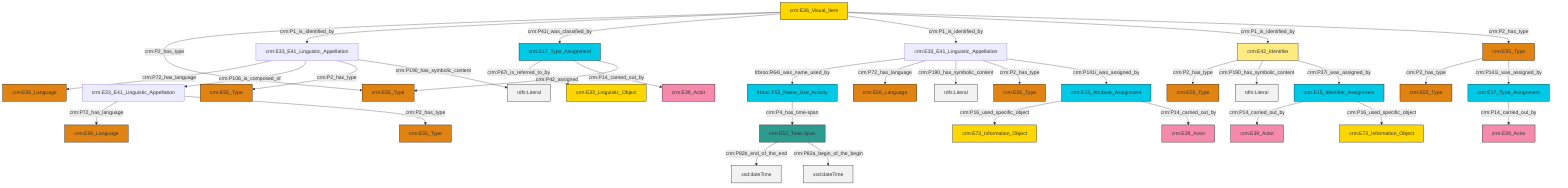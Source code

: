 graph TD
classDef Literal fill:#f2f2f2,stroke:#000000;
classDef CRM_Entity fill:#FFFFFF,stroke:#000000;
classDef Temporal_Entity fill:#00C9E6, stroke:#000000;
classDef Type fill:#E18312, stroke:#000000;
classDef Time-Span fill:#2C9C91, stroke:#000000;
classDef Appellation fill:#FFEB7F, stroke:#000000;
classDef Place fill:#008836, stroke:#000000;
classDef Persistent_Item fill:#B266B2, stroke:#000000;
classDef Conceptual_Object fill:#FFD700, stroke:#000000;
classDef Physical_Thing fill:#D2B48C, stroke:#000000;
classDef Actor fill:#f58aad, stroke:#000000;
classDef PC_Classes fill:#4ce600, stroke:#000000;
classDef Multi fill:#cccccc,stroke:#000000;

2["crm:E33_E41_Linguistic_Appellation"]:::Default -->|frbroo:R64i_was_name_used_by| 3["frbroo:F52_Name_Use_Activity"]:::Temporal_Entity
6["crm:E36_Visual_Item"]:::Conceptual_Object -->|crm:P2_has_type| 7["crm:E55_Type"]:::Type
2["crm:E33_E41_Linguistic_Appellation"]:::Default -->|crm:P72_has_language| 4["crm:E56_Language"]:::Type
2["crm:E33_E41_Linguistic_Appellation"]:::Default -->|crm:P190_has_symbolic_content| 12[rdfs:Literal]:::Literal
24["crm:E52_Time-Span"]:::Time-Span -->|crm:P82b_end_of_the_end| 25[xsd:dateTime]:::Literal
26["crm:E42_Identifier"]:::Appellation -->|crm:P2_has_type| 10["crm:E55_Type"]:::Type
6["crm:E36_Visual_Item"]:::Conceptual_Object -->|crm:P1_is_identified_by| 27["crm:E33_E41_Linguistic_Appellation"]:::Default
6["crm:E36_Visual_Item"]:::Conceptual_Object -->|crm:P41i_was_classified_by| 29["crm:E17_Type_Assignment"]:::Temporal_Entity
27["crm:E33_E41_Linguistic_Appellation"]:::Default -->|crm:P72_has_language| 30["crm:E56_Language"]:::Type
31["crm:E55_Type"]:::Type -->|crm:P2_has_type| 13["crm:E55_Type"]:::Type
26["crm:E42_Identifier"]:::Appellation -->|crm:P190_has_symbolic_content| 34[rdfs:Literal]:::Literal
3["frbroo:F52_Name_Use_Activity"]:::Temporal_Entity -->|crm:P4_has_time-span| 24["crm:E52_Time-Span"]:::Time-Span
36["crm:E15_Identifier_Assignment"]:::Temporal_Entity -->|crm:P14_carried_out_by| 32["crm:E39_Actor"]:::Actor
36["crm:E15_Identifier_Assignment"]:::Temporal_Entity -->|crm:P16_used_specific_object| 18["crm:E73_Information_Object"]:::Conceptual_Object
27["crm:E33_E41_Linguistic_Appellation"]:::Default -->|crm:P106_is_composed_of| 16["crm:E33_E41_Linguistic_Appellation"]:::Default
26["crm:E42_Identifier"]:::Appellation -->|crm:P37i_was_assigned_by| 36["crm:E15_Identifier_Assignment"]:::Temporal_Entity
6["crm:E36_Visual_Item"]:::Conceptual_Object -->|crm:P1_is_identified_by| 2["crm:E33_E41_Linguistic_Appellation"]:::Default
29["crm:E17_Type_Assignment"]:::Temporal_Entity -->|crm:P67i_is_referred_to_by| 41["crm:E33_Linguistic_Object"]:::Conceptual_Object
29["crm:E17_Type_Assignment"]:::Temporal_Entity -->|crm:P14_carried_out_by| 20["crm:E39_Actor"]:::Actor
2["crm:E33_E41_Linguistic_Appellation"]:::Default -->|crm:P2_has_type| 8["crm:E55_Type"]:::Type
29["crm:E17_Type_Assignment"]:::Temporal_Entity -->|crm:P42_assigned| 7["crm:E55_Type"]:::Type
27["crm:E33_E41_Linguistic_Appellation"]:::Default -->|crm:P2_has_type| 39["crm:E55_Type"]:::Type
50["crm:E13_Attribute_Assignment"]:::Temporal_Entity -->|crm:P16_used_specific_object| 22["crm:E73_Information_Object"]:::Conceptual_Object
50["crm:E13_Attribute_Assignment"]:::Temporal_Entity -->|crm:P14_carried_out_by| 37["crm:E39_Actor"]:::Actor
16["crm:E33_E41_Linguistic_Appellation"]:::Default -->|crm:P72_has_language| 54["crm:E56_Language"]:::Type
31["crm:E55_Type"]:::Type -->|crm:P141i_was_assigned_by| 0["crm:E17_Type_Assignment"]:::Temporal_Entity
6["crm:E36_Visual_Item"]:::Conceptual_Object -->|crm:P1_is_identified_by| 26["crm:E42_Identifier"]:::Appellation
6["crm:E36_Visual_Item"]:::Conceptual_Object -->|crm:P2_has_type| 31["crm:E55_Type"]:::Type
2["crm:E33_E41_Linguistic_Appellation"]:::Default -->|crm:P141i_was_assigned_by| 50["crm:E13_Attribute_Assignment"]:::Temporal_Entity
24["crm:E52_Time-Span"]:::Time-Span -->|crm:P82a_begin_of_the_begin| 59[xsd:dateTime]:::Literal
0["crm:E17_Type_Assignment"]:::Temporal_Entity -->|crm:P14_carried_out_by| 42["crm:E39_Actor"]:::Actor
27["crm:E33_E41_Linguistic_Appellation"]:::Default -->|crm:P190_has_symbolic_content| 63[rdfs:Literal]:::Literal
16["crm:E33_E41_Linguistic_Appellation"]:::Default -->|crm:P2_has_type| 45["crm:E55_Type"]:::Type